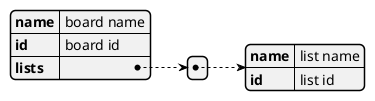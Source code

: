 


@startuml

@startjson board 
{
  "name":"board name",
  "id":"board id",
  "lists":[
    {
      "name":"list name",
      "id":"list id"
    }
  ]
}
@endjson
@enduml

@startuml

 @startjson Department
 {
   "_id": " depid",
  "name": "dep name",
  "boardId": "board id for the dep",
  "lists": [
     {
      "name":"list name",
      "id":"list id",
      "listId":"list id on trello"
    }
  ],
  "color": "blue",
  "teams": [
     {
      "name":"team name",
      "_id":"id of the team",
      "listId":"list id of the team on trello",
      "isDeleted": false
    }
  ],
  "boardId": "id of the board on trello",
  "boardUrl":"the link of the board on trello"
 }
@endjson
@enduml

@startuml 
@startjson  Cards
{
  "id": "card id",
  "desc": "card description",
  "due": "deadline date",
  "idBoard": "board id",
  "idList": "list id",
  "name": "card name",
  "shortLink": "link string",
  "shortUrl": "url",
  "start": "card start date",
  "url": "card url"
}
@endjson
@enduml

@startuml initializeTrelloBoards
header InitializeTrelloBoards
start  
:getallBoards;
:getAllDepartments;
if (boards is empty?) then (yes)
  :create Creative Board on Trello; 
else (no)
  if (creative Board found ? ?) then (No)
    :create Creative board on Trello;
  else (Yes)
    
  endif
repeat :loop on allBoards;
  :getBoardData;
  if (department existed?) then (Yes)
  else (No)
    :createDepartment;
    :createWebhook;
  endif
  fork
    if (is there Cards not saved ?) then (yes)
    :create not saved cards;
    :create webhook for each card;
    endif
  fork again
    if (is there lists not saved?) then (yes)
      :create not saved lists;
    else (no)
    endif
  end fork
repeat while (is There are Boards?) is (yes)
->no;
endif
stop
@enduml

@startuml
header InitializeTrelloBoards -> Updates tasks
start
:getTasksForBoard;
:getCardsOnBoard;
while (loop on cards) is (card ? )
  if (card is saved to tasks?) then (yes)
    :Update Task on the DB;
  else (no)
    : Create the card on the DB;
    : Create a webhook for the card;
  endif

endwhile (cards is done ?)
:return the tasks;
end

@enduml